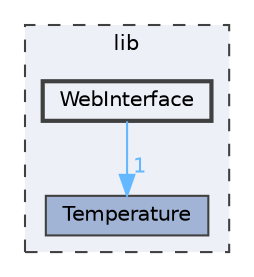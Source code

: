 digraph "lib/WebInterface"
{
 // LATEX_PDF_SIZE
  bgcolor="transparent";
  edge [fontname=Helvetica,fontsize=10,labelfontname=Helvetica,labelfontsize=10];
  node [fontname=Helvetica,fontsize=10,shape=box,height=0.2,width=0.4];
  compound=true
  subgraph clusterdir_97aefd0d527b934f1d99a682da8fe6a9 {
    graph [ bgcolor="#edf0f7", pencolor="grey25", label="lib", fontname=Helvetica,fontsize=10 style="filled,dashed", URL="dir_97aefd0d527b934f1d99a682da8fe6a9.html",tooltip=""]
  dir_51938c47d203f48b02f840ed72dfec00 [label="Temperature", fillcolor="#a2b4d6", color="grey25", style="filled", URL="dir_51938c47d203f48b02f840ed72dfec00.html",tooltip=""];
  dir_17b917191f10da35573e3cfcf377bc8f [label="WebInterface", fillcolor="#edf0f7", color="grey25", style="filled,bold", URL="dir_17b917191f10da35573e3cfcf377bc8f.html",tooltip=""];
  }
  dir_17b917191f10da35573e3cfcf377bc8f->dir_51938c47d203f48b02f840ed72dfec00 [headlabel="1", labeldistance=1.5 headhref="dir_000010_000005.html" href="dir_000010_000005.html" color="steelblue1" fontcolor="steelblue1"];
}
